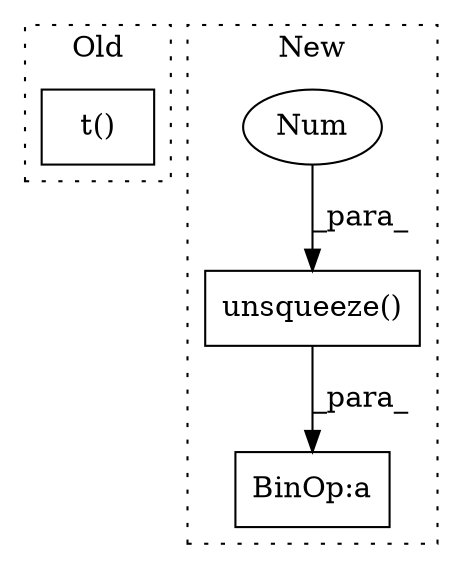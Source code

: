 digraph G {
subgraph cluster0 {
1 [label="t()" a="75" s="2082" l="11" shape="box"];
label = "Old";
style="dotted";
}
subgraph cluster1 {
2 [label="unsqueeze()" a="75" s="2104,2134" l="29,1" shape="box"];
3 [label="Num" a="76" s="2133" l="1" shape="ellipse"];
4 [label="BinOp:a" a="82" s="2520" l="3" shape="box"];
label = "New";
style="dotted";
}
2 -> 4 [label="_para_"];
3 -> 2 [label="_para_"];
}